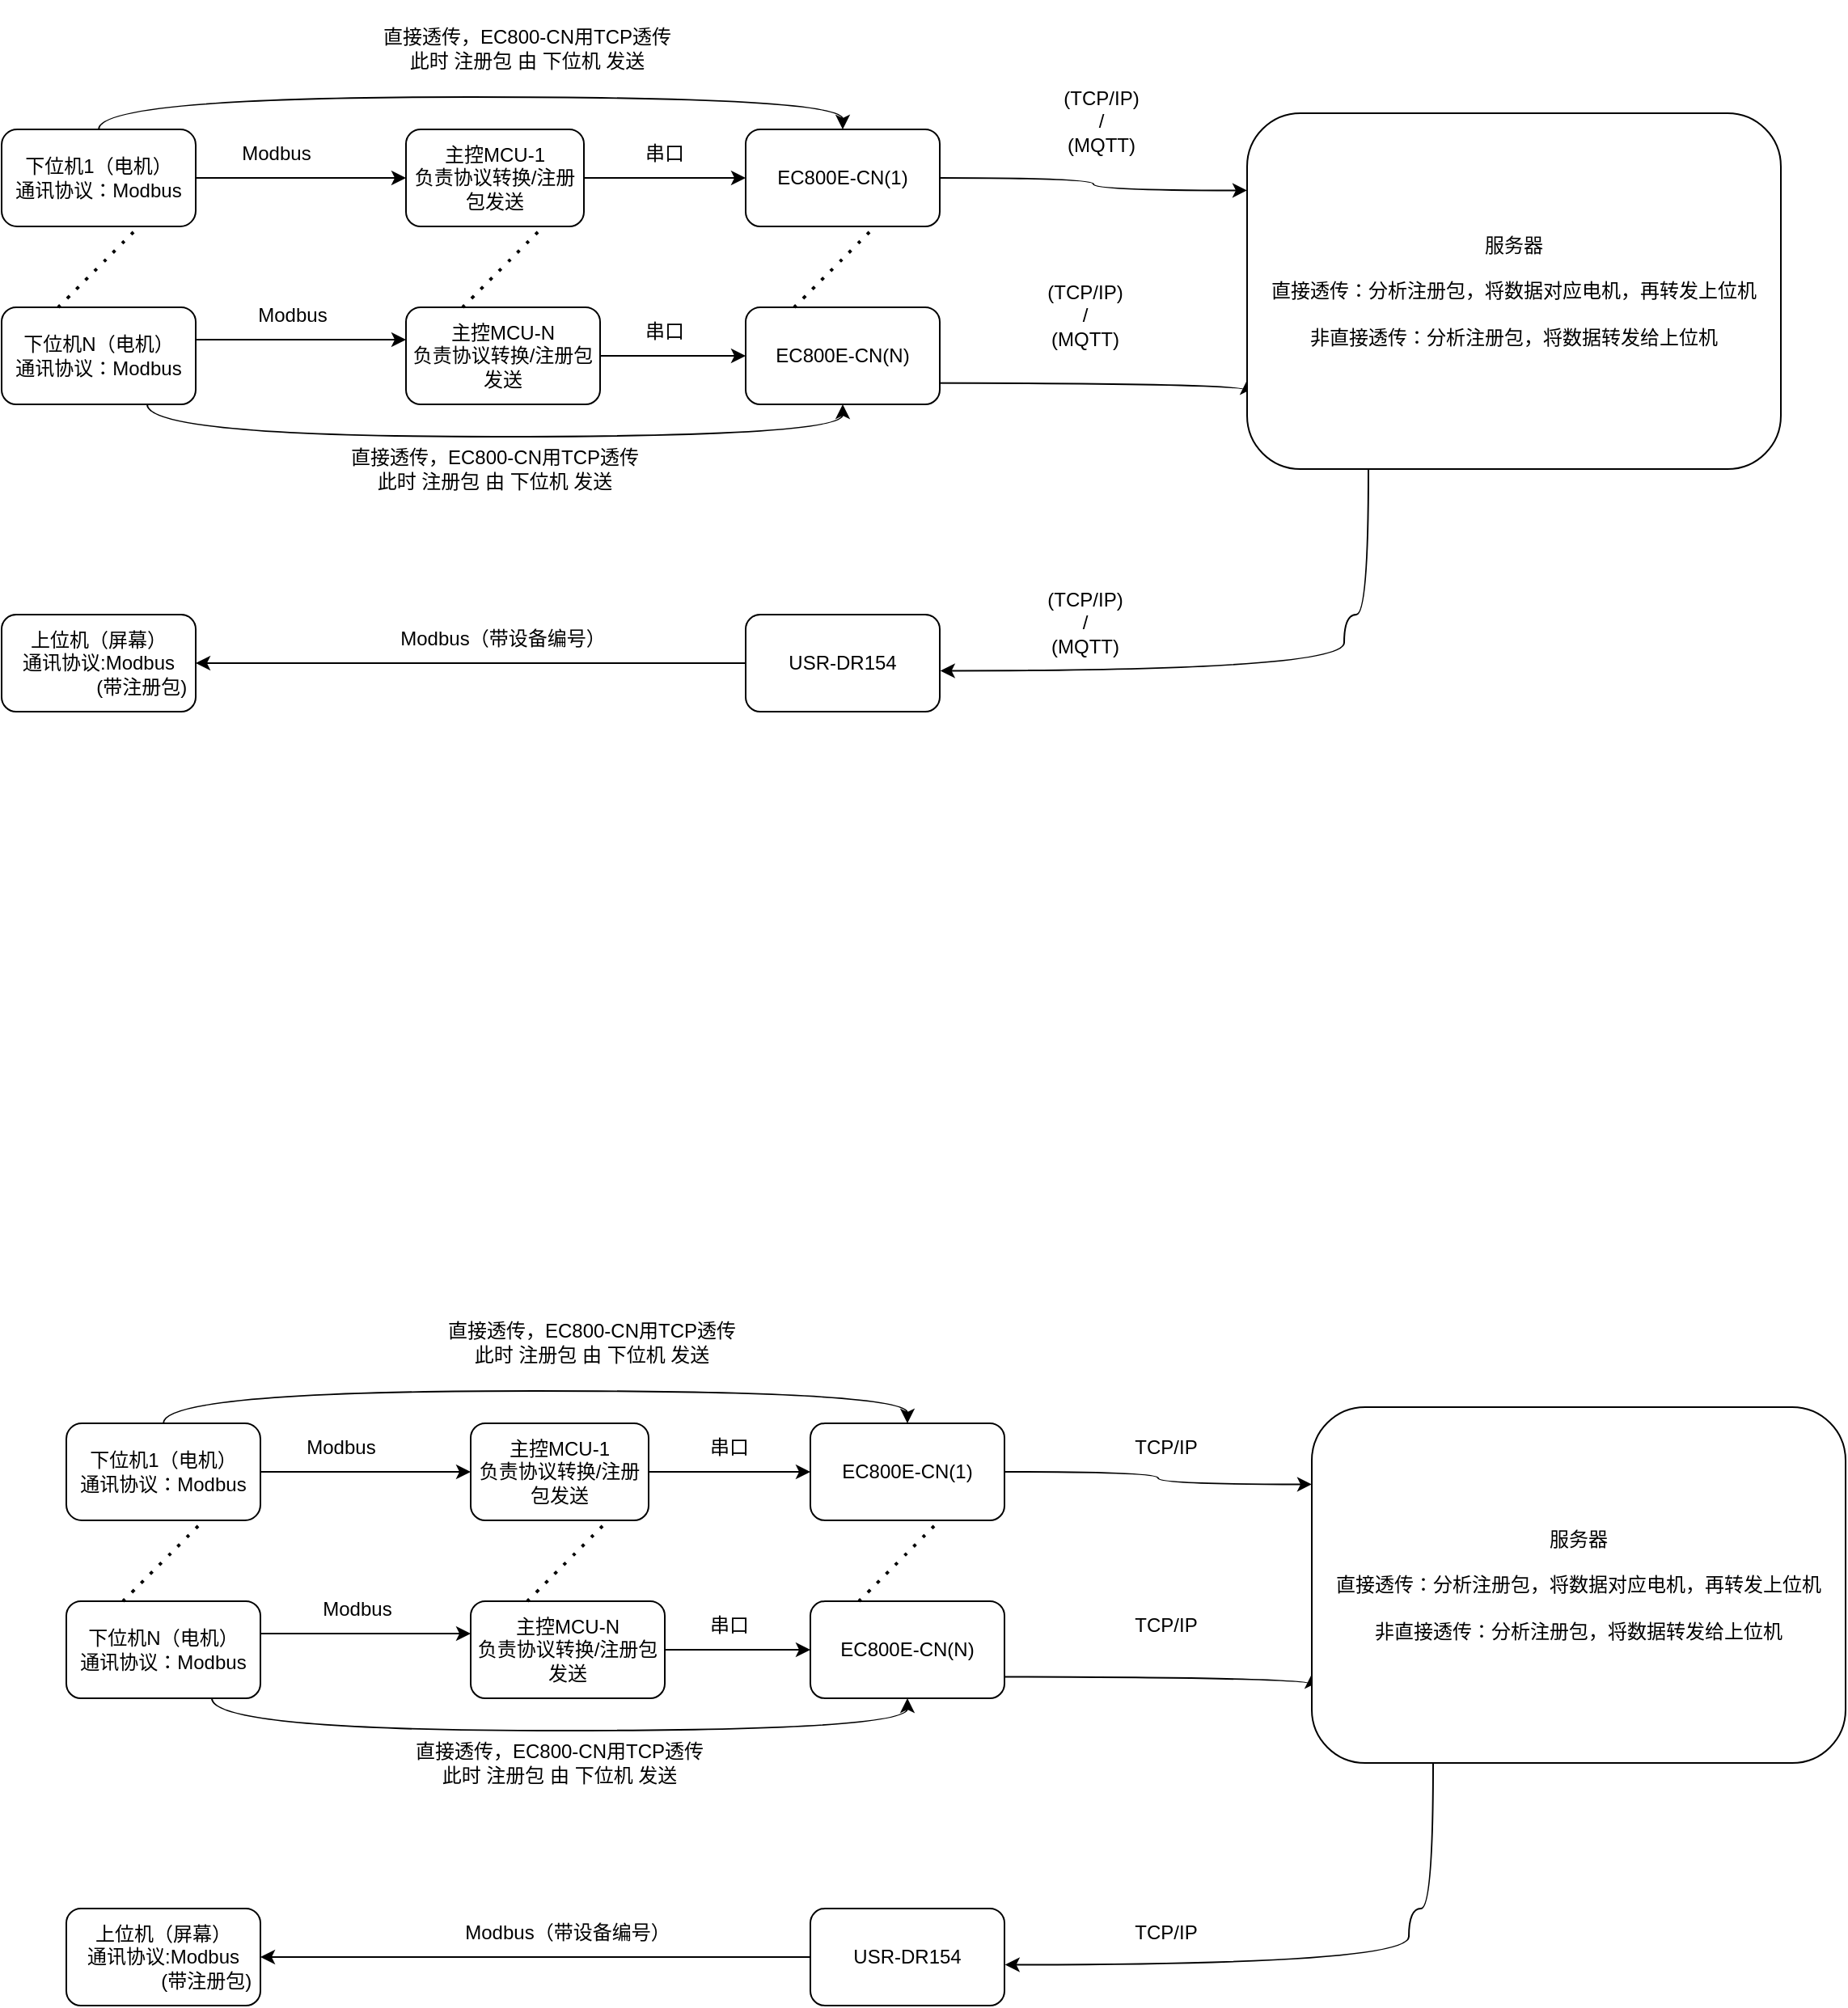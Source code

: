 <mxfile version="21.5.2" type="github">
  <diagram id="C5RBs43oDa-KdzZeNtuy" name="Page-1">
    <mxGraphModel dx="1366" dy="728" grid="1" gridSize="10" guides="1" tooltips="1" connect="1" arrows="1" fold="1" page="1" pageScale="1" pageWidth="2339" pageHeight="3300" math="0" shadow="0">
      <root>
        <mxCell id="WIyWlLk6GJQsqaUBKTNV-0" />
        <mxCell id="WIyWlLk6GJQsqaUBKTNV-1" parent="WIyWlLk6GJQsqaUBKTNV-0" />
        <mxCell id="8nelwR_O1WbiYXpUu97m-22" style="edgeStyle=orthogonalEdgeStyle;rounded=0;orthogonalLoop=1;jettySize=auto;html=1;exitX=1;exitY=0.5;exitDx=0;exitDy=0;entryX=0;entryY=0.5;entryDx=0;entryDy=0;" edge="1" parent="WIyWlLk6GJQsqaUBKTNV-1" source="8nelwR_O1WbiYXpUu97m-3" target="8nelwR_O1WbiYXpUu97m-5">
          <mxGeometry relative="1" as="geometry">
            <Array as="points">
              <mxPoint x="250" y="360" />
              <mxPoint x="250" y="360" />
            </Array>
          </mxGeometry>
        </mxCell>
        <mxCell id="8nelwR_O1WbiYXpUu97m-26" style="edgeStyle=orthogonalEdgeStyle;curved=1;rounded=0;orthogonalLoop=1;jettySize=auto;html=1;exitX=0.5;exitY=0;exitDx=0;exitDy=0;" edge="1" parent="WIyWlLk6GJQsqaUBKTNV-1" source="8nelwR_O1WbiYXpUu97m-3" target="8nelwR_O1WbiYXpUu97m-6">
          <mxGeometry relative="1" as="geometry">
            <mxPoint x="520.0" y="240" as="targetPoint" />
            <Array as="points">
              <mxPoint x="90" y="310" />
              <mxPoint x="550" y="310" />
            </Array>
          </mxGeometry>
        </mxCell>
        <mxCell id="8nelwR_O1WbiYXpUu97m-3" value="下位机1（电机）&lt;br&gt;通讯协议：Modbus" style="rounded=1;whiteSpace=wrap;html=1;arcSize=16;" vertex="1" parent="WIyWlLk6GJQsqaUBKTNV-1">
          <mxGeometry x="30" y="330" width="120" height="60" as="geometry" />
        </mxCell>
        <mxCell id="8nelwR_O1WbiYXpUu97m-29" style="edgeStyle=orthogonalEdgeStyle;curved=1;rounded=0;orthogonalLoop=1;jettySize=auto;html=1;exitX=0.75;exitY=1;exitDx=0;exitDy=0;entryX=0.5;entryY=1;entryDx=0;entryDy=0;" edge="1" parent="WIyWlLk6GJQsqaUBKTNV-1" source="8nelwR_O1WbiYXpUu97m-4" target="8nelwR_O1WbiYXpUu97m-8">
          <mxGeometry relative="1" as="geometry" />
        </mxCell>
        <mxCell id="8nelwR_O1WbiYXpUu97m-4" value="下位机N（电机）&lt;br&gt;通讯协议：Modbus" style="rounded=1;whiteSpace=wrap;html=1;" vertex="1" parent="WIyWlLk6GJQsqaUBKTNV-1">
          <mxGeometry x="30" y="440" width="120" height="60" as="geometry" />
        </mxCell>
        <mxCell id="8nelwR_O1WbiYXpUu97m-30" style="edgeStyle=orthogonalEdgeStyle;curved=1;rounded=0;orthogonalLoop=1;jettySize=auto;html=1;" edge="1" parent="WIyWlLk6GJQsqaUBKTNV-1" source="8nelwR_O1WbiYXpUu97m-5" target="8nelwR_O1WbiYXpUu97m-6">
          <mxGeometry relative="1" as="geometry" />
        </mxCell>
        <mxCell id="8nelwR_O1WbiYXpUu97m-5" value="主控MCU-1&lt;br&gt;负责协议转换/注册包发送" style="rounded=1;whiteSpace=wrap;html=1;" vertex="1" parent="WIyWlLk6GJQsqaUBKTNV-1">
          <mxGeometry x="280" y="330" width="110" height="60" as="geometry" />
        </mxCell>
        <mxCell id="8nelwR_O1WbiYXpUu97m-35" style="edgeStyle=orthogonalEdgeStyle;curved=1;rounded=0;orthogonalLoop=1;jettySize=auto;html=1;entryX=0;entryY=0.217;entryDx=0;entryDy=0;entryPerimeter=0;" edge="1" parent="WIyWlLk6GJQsqaUBKTNV-1" source="8nelwR_O1WbiYXpUu97m-6" target="8nelwR_O1WbiYXpUu97m-34">
          <mxGeometry relative="1" as="geometry" />
        </mxCell>
        <mxCell id="8nelwR_O1WbiYXpUu97m-6" value="EC800E-CN(1)" style="rounded=1;whiteSpace=wrap;html=1;" vertex="1" parent="WIyWlLk6GJQsqaUBKTNV-1">
          <mxGeometry x="490" y="330" width="120" height="60" as="geometry" />
        </mxCell>
        <mxCell id="8nelwR_O1WbiYXpUu97m-31" style="edgeStyle=orthogonalEdgeStyle;curved=1;rounded=0;orthogonalLoop=1;jettySize=auto;html=1;" edge="1" parent="WIyWlLk6GJQsqaUBKTNV-1" source="8nelwR_O1WbiYXpUu97m-7" target="8nelwR_O1WbiYXpUu97m-8">
          <mxGeometry relative="1" as="geometry" />
        </mxCell>
        <mxCell id="8nelwR_O1WbiYXpUu97m-7" value="主控MCU-N&lt;br&gt;负责协议转换/注册包发送" style="rounded=1;whiteSpace=wrap;html=1;" vertex="1" parent="WIyWlLk6GJQsqaUBKTNV-1">
          <mxGeometry x="280" y="440" width="120" height="60" as="geometry" />
        </mxCell>
        <mxCell id="8nelwR_O1WbiYXpUu97m-37" style="edgeStyle=orthogonalEdgeStyle;curved=1;rounded=0;orthogonalLoop=1;jettySize=auto;html=1;entryX=0;entryY=0.75;entryDx=0;entryDy=0;" edge="1" parent="WIyWlLk6GJQsqaUBKTNV-1" target="8nelwR_O1WbiYXpUu97m-34">
          <mxGeometry relative="1" as="geometry">
            <mxPoint x="570" y="486.74" as="sourcePoint" />
            <mxPoint x="762.31" y="520" as="targetPoint" />
            <Array as="points">
              <mxPoint x="800" y="487" />
            </Array>
          </mxGeometry>
        </mxCell>
        <mxCell id="8nelwR_O1WbiYXpUu97m-8" value="EC800E-CN(N)" style="rounded=1;whiteSpace=wrap;html=1;" vertex="1" parent="WIyWlLk6GJQsqaUBKTNV-1">
          <mxGeometry x="490" y="440" width="120" height="60" as="geometry" />
        </mxCell>
        <mxCell id="8nelwR_O1WbiYXpUu97m-17" value="Modbus" style="text;html=1;strokeColor=none;fillColor=none;align=center;verticalAlign=middle;whiteSpace=wrap;rounded=0;" vertex="1" parent="WIyWlLk6GJQsqaUBKTNV-1">
          <mxGeometry x="170" y="330" width="60" height="30" as="geometry" />
        </mxCell>
        <mxCell id="8nelwR_O1WbiYXpUu97m-24" style="rounded=0;orthogonalLoop=1;jettySize=auto;html=1;exitX=1;exitY=0.5;exitDx=0;exitDy=0;entryX=0;entryY=0.5;entryDx=0;entryDy=0;" edge="1" parent="WIyWlLk6GJQsqaUBKTNV-1">
          <mxGeometry relative="1" as="geometry">
            <mxPoint x="150" y="460.03" as="sourcePoint" />
            <mxPoint x="280" y="460.03" as="targetPoint" />
          </mxGeometry>
        </mxCell>
        <mxCell id="8nelwR_O1WbiYXpUu97m-25" value="Modbus" style="text;html=1;strokeColor=none;fillColor=none;align=center;verticalAlign=middle;whiteSpace=wrap;rounded=0;" vertex="1" parent="WIyWlLk6GJQsqaUBKTNV-1">
          <mxGeometry x="180" y="430" width="60" height="30" as="geometry" />
        </mxCell>
        <mxCell id="8nelwR_O1WbiYXpUu97m-27" value="直接透传，EC800-CN用TCP透传&lt;br&gt;此时 注册包 由 下位机 发送" style="text;html=1;strokeColor=none;fillColor=none;align=center;verticalAlign=middle;whiteSpace=wrap;rounded=0;" vertex="1" parent="WIyWlLk6GJQsqaUBKTNV-1">
          <mxGeometry x="250" y="250" width="210" height="60" as="geometry" />
        </mxCell>
        <mxCell id="8nelwR_O1WbiYXpUu97m-28" value="直接透传，EC800-CN用TCP透传&lt;br style=&quot;border-color: var(--border-color);&quot;&gt;此时 注册包 由 下位机 发送" style="text;html=1;strokeColor=none;fillColor=none;align=center;verticalAlign=middle;whiteSpace=wrap;rounded=0;" vertex="1" parent="WIyWlLk6GJQsqaUBKTNV-1">
          <mxGeometry x="230" y="520" width="210" height="40" as="geometry" />
        </mxCell>
        <mxCell id="8nelwR_O1WbiYXpUu97m-33" value="上位机（屏幕）&lt;br&gt;通讯协议:Modbus&lt;br&gt;&lt;span style=&quot;white-space: pre;&quot;&gt;&#x9;&lt;span style=&quot;white-space: pre;&quot;&gt;&#x9;&lt;/span&gt;&lt;/span&gt;(带注册包)" style="rounded=1;whiteSpace=wrap;html=1;" vertex="1" parent="WIyWlLk6GJQsqaUBKTNV-1">
          <mxGeometry x="30" y="630" width="120" height="60" as="geometry" />
        </mxCell>
        <mxCell id="8nelwR_O1WbiYXpUu97m-43" style="edgeStyle=orthogonalEdgeStyle;curved=1;rounded=0;orthogonalLoop=1;jettySize=auto;html=1;entryX=1.003;entryY=0.579;entryDx=0;entryDy=0;entryPerimeter=0;" edge="1" parent="WIyWlLk6GJQsqaUBKTNV-1" source="8nelwR_O1WbiYXpUu97m-34" target="8nelwR_O1WbiYXpUu97m-44">
          <mxGeometry relative="1" as="geometry">
            <mxPoint x="875.0" y="690" as="targetPoint" />
            <Array as="points">
              <mxPoint x="875" y="630" />
              <mxPoint x="860" y="630" />
              <mxPoint x="860" y="665" />
            </Array>
          </mxGeometry>
        </mxCell>
        <mxCell id="8nelwR_O1WbiYXpUu97m-34" value="服务器&lt;br&gt;&lt;br&gt;直接透传：分析注册包，将数据对应电机，再转发上位机&lt;br&gt;&lt;br&gt;非直接透传：分析注册包，将数据转发给上位机" style="rounded=1;whiteSpace=wrap;html=1;" vertex="1" parent="WIyWlLk6GJQsqaUBKTNV-1">
          <mxGeometry x="800" y="320" width="330" height="220" as="geometry" />
        </mxCell>
        <mxCell id="8nelwR_O1WbiYXpUu97m-38" value="(TCP/IP)&lt;br&gt;/&lt;br&gt;(MQTT)" style="text;html=1;strokeColor=none;fillColor=none;align=center;verticalAlign=middle;whiteSpace=wrap;rounded=0;" vertex="1" parent="WIyWlLk6GJQsqaUBKTNV-1">
          <mxGeometry x="680" y="300" width="60" height="50" as="geometry" />
        </mxCell>
        <mxCell id="8nelwR_O1WbiYXpUu97m-41" value="串口" style="text;html=1;strokeColor=none;fillColor=none;align=center;verticalAlign=middle;whiteSpace=wrap;rounded=0;" vertex="1" parent="WIyWlLk6GJQsqaUBKTNV-1">
          <mxGeometry x="410" y="330" width="60" height="30" as="geometry" />
        </mxCell>
        <mxCell id="8nelwR_O1WbiYXpUu97m-42" value="串口" style="text;html=1;strokeColor=none;fillColor=none;align=center;verticalAlign=middle;whiteSpace=wrap;rounded=0;" vertex="1" parent="WIyWlLk6GJQsqaUBKTNV-1">
          <mxGeometry x="410" y="440" width="60" height="30" as="geometry" />
        </mxCell>
        <mxCell id="8nelwR_O1WbiYXpUu97m-46" style="edgeStyle=orthogonalEdgeStyle;curved=1;rounded=0;orthogonalLoop=1;jettySize=auto;html=1;entryX=1;entryY=0.5;entryDx=0;entryDy=0;" edge="1" parent="WIyWlLk6GJQsqaUBKTNV-1" source="8nelwR_O1WbiYXpUu97m-44" target="8nelwR_O1WbiYXpUu97m-33">
          <mxGeometry relative="1" as="geometry" />
        </mxCell>
        <mxCell id="8nelwR_O1WbiYXpUu97m-44" value="USR-DR154" style="rounded=1;whiteSpace=wrap;html=1;" vertex="1" parent="WIyWlLk6GJQsqaUBKTNV-1">
          <mxGeometry x="490" y="630" width="120" height="60" as="geometry" />
        </mxCell>
        <mxCell id="8nelwR_O1WbiYXpUu97m-47" value="Modbus（带设备编号）" style="text;html=1;strokeColor=none;fillColor=none;align=center;verticalAlign=middle;whiteSpace=wrap;rounded=0;" vertex="1" parent="WIyWlLk6GJQsqaUBKTNV-1">
          <mxGeometry x="270" y="630" width="140" height="30" as="geometry" />
        </mxCell>
        <mxCell id="8nelwR_O1WbiYXpUu97m-50" value="" style="endArrow=none;dashed=1;html=1;dashPattern=1 3;strokeWidth=2;rounded=0;curved=1;" edge="1" parent="WIyWlLk6GJQsqaUBKTNV-1">
          <mxGeometry width="50" height="50" relative="1" as="geometry">
            <mxPoint x="65" y="440" as="sourcePoint" />
            <mxPoint x="115" y="390" as="targetPoint" />
          </mxGeometry>
        </mxCell>
        <mxCell id="8nelwR_O1WbiYXpUu97m-51" value="" style="endArrow=none;dashed=1;html=1;dashPattern=1 3;strokeWidth=2;rounded=0;curved=1;" edge="1" parent="WIyWlLk6GJQsqaUBKTNV-1">
          <mxGeometry width="50" height="50" relative="1" as="geometry">
            <mxPoint x="315" y="440" as="sourcePoint" />
            <mxPoint x="365" y="390" as="targetPoint" />
          </mxGeometry>
        </mxCell>
        <mxCell id="8nelwR_O1WbiYXpUu97m-52" value="" style="endArrow=none;dashed=1;html=1;dashPattern=1 3;strokeWidth=2;rounded=0;curved=1;" edge="1" parent="WIyWlLk6GJQsqaUBKTNV-1">
          <mxGeometry width="50" height="50" relative="1" as="geometry">
            <mxPoint x="520" y="440" as="sourcePoint" />
            <mxPoint x="570" y="390" as="targetPoint" />
          </mxGeometry>
        </mxCell>
        <mxCell id="8nelwR_O1WbiYXpUu97m-53" style="edgeStyle=orthogonalEdgeStyle;rounded=0;orthogonalLoop=1;jettySize=auto;html=1;exitX=1;exitY=0.5;exitDx=0;exitDy=0;entryX=0;entryY=0.5;entryDx=0;entryDy=0;" edge="1" parent="WIyWlLk6GJQsqaUBKTNV-1" source="8nelwR_O1WbiYXpUu97m-55" target="8nelwR_O1WbiYXpUu97m-59">
          <mxGeometry relative="1" as="geometry">
            <Array as="points">
              <mxPoint x="290" y="1160" />
              <mxPoint x="290" y="1160" />
            </Array>
          </mxGeometry>
        </mxCell>
        <mxCell id="8nelwR_O1WbiYXpUu97m-54" style="edgeStyle=orthogonalEdgeStyle;curved=1;rounded=0;orthogonalLoop=1;jettySize=auto;html=1;exitX=0.5;exitY=0;exitDx=0;exitDy=0;" edge="1" parent="WIyWlLk6GJQsqaUBKTNV-1" source="8nelwR_O1WbiYXpUu97m-55" target="8nelwR_O1WbiYXpUu97m-61">
          <mxGeometry relative="1" as="geometry">
            <mxPoint x="560.0" y="1040" as="targetPoint" />
            <Array as="points">
              <mxPoint x="130" y="1110" />
              <mxPoint x="590" y="1110" />
            </Array>
          </mxGeometry>
        </mxCell>
        <mxCell id="8nelwR_O1WbiYXpUu97m-55" value="下位机1（电机）&lt;br&gt;通讯协议：Modbus" style="rounded=1;whiteSpace=wrap;html=1;arcSize=16;" vertex="1" parent="WIyWlLk6GJQsqaUBKTNV-1">
          <mxGeometry x="70" y="1130" width="120" height="60" as="geometry" />
        </mxCell>
        <mxCell id="8nelwR_O1WbiYXpUu97m-56" style="edgeStyle=orthogonalEdgeStyle;curved=1;rounded=0;orthogonalLoop=1;jettySize=auto;html=1;exitX=0.75;exitY=1;exitDx=0;exitDy=0;entryX=0.5;entryY=1;entryDx=0;entryDy=0;" edge="1" parent="WIyWlLk6GJQsqaUBKTNV-1" source="8nelwR_O1WbiYXpUu97m-57" target="8nelwR_O1WbiYXpUu97m-65">
          <mxGeometry relative="1" as="geometry" />
        </mxCell>
        <mxCell id="8nelwR_O1WbiYXpUu97m-57" value="下位机N（电机）&lt;br&gt;通讯协议：Modbus" style="rounded=1;whiteSpace=wrap;html=1;" vertex="1" parent="WIyWlLk6GJQsqaUBKTNV-1">
          <mxGeometry x="70" y="1240" width="120" height="60" as="geometry" />
        </mxCell>
        <mxCell id="8nelwR_O1WbiYXpUu97m-58" style="edgeStyle=orthogonalEdgeStyle;curved=1;rounded=0;orthogonalLoop=1;jettySize=auto;html=1;" edge="1" parent="WIyWlLk6GJQsqaUBKTNV-1" source="8nelwR_O1WbiYXpUu97m-59" target="8nelwR_O1WbiYXpUu97m-61">
          <mxGeometry relative="1" as="geometry" />
        </mxCell>
        <mxCell id="8nelwR_O1WbiYXpUu97m-59" value="主控MCU-1&lt;br&gt;负责协议转换/注册包发送" style="rounded=1;whiteSpace=wrap;html=1;" vertex="1" parent="WIyWlLk6GJQsqaUBKTNV-1">
          <mxGeometry x="320" y="1130" width="110" height="60" as="geometry" />
        </mxCell>
        <mxCell id="8nelwR_O1WbiYXpUu97m-60" style="edgeStyle=orthogonalEdgeStyle;curved=1;rounded=0;orthogonalLoop=1;jettySize=auto;html=1;entryX=0;entryY=0.217;entryDx=0;entryDy=0;entryPerimeter=0;" edge="1" parent="WIyWlLk6GJQsqaUBKTNV-1" source="8nelwR_O1WbiYXpUu97m-61" target="8nelwR_O1WbiYXpUu97m-73">
          <mxGeometry relative="1" as="geometry" />
        </mxCell>
        <mxCell id="8nelwR_O1WbiYXpUu97m-61" value="EC800E-CN(1)" style="rounded=1;whiteSpace=wrap;html=1;" vertex="1" parent="WIyWlLk6GJQsqaUBKTNV-1">
          <mxGeometry x="530" y="1130" width="120" height="60" as="geometry" />
        </mxCell>
        <mxCell id="8nelwR_O1WbiYXpUu97m-62" style="edgeStyle=orthogonalEdgeStyle;curved=1;rounded=0;orthogonalLoop=1;jettySize=auto;html=1;" edge="1" parent="WIyWlLk6GJQsqaUBKTNV-1" source="8nelwR_O1WbiYXpUu97m-63" target="8nelwR_O1WbiYXpUu97m-65">
          <mxGeometry relative="1" as="geometry" />
        </mxCell>
        <mxCell id="8nelwR_O1WbiYXpUu97m-63" value="主控MCU-N&lt;br&gt;负责协议转换/注册包发送" style="rounded=1;whiteSpace=wrap;html=1;" vertex="1" parent="WIyWlLk6GJQsqaUBKTNV-1">
          <mxGeometry x="320" y="1240" width="120" height="60" as="geometry" />
        </mxCell>
        <mxCell id="8nelwR_O1WbiYXpUu97m-64" style="edgeStyle=orthogonalEdgeStyle;curved=1;rounded=0;orthogonalLoop=1;jettySize=auto;html=1;entryX=0;entryY=0.75;entryDx=0;entryDy=0;" edge="1" parent="WIyWlLk6GJQsqaUBKTNV-1" target="8nelwR_O1WbiYXpUu97m-73">
          <mxGeometry relative="1" as="geometry">
            <mxPoint x="610" y="1286.74" as="sourcePoint" />
            <mxPoint x="802.31" y="1320" as="targetPoint" />
            <Array as="points">
              <mxPoint x="840" y="1287" />
            </Array>
          </mxGeometry>
        </mxCell>
        <mxCell id="8nelwR_O1WbiYXpUu97m-65" value="EC800E-CN(N)" style="rounded=1;whiteSpace=wrap;html=1;" vertex="1" parent="WIyWlLk6GJQsqaUBKTNV-1">
          <mxGeometry x="530" y="1240" width="120" height="60" as="geometry" />
        </mxCell>
        <mxCell id="8nelwR_O1WbiYXpUu97m-66" value="Modbus" style="text;html=1;strokeColor=none;fillColor=none;align=center;verticalAlign=middle;whiteSpace=wrap;rounded=0;" vertex="1" parent="WIyWlLk6GJQsqaUBKTNV-1">
          <mxGeometry x="210" y="1130" width="60" height="30" as="geometry" />
        </mxCell>
        <mxCell id="8nelwR_O1WbiYXpUu97m-67" style="rounded=0;orthogonalLoop=1;jettySize=auto;html=1;exitX=1;exitY=0.5;exitDx=0;exitDy=0;entryX=0;entryY=0.5;entryDx=0;entryDy=0;" edge="1" parent="WIyWlLk6GJQsqaUBKTNV-1">
          <mxGeometry relative="1" as="geometry">
            <mxPoint x="190" y="1260.03" as="sourcePoint" />
            <mxPoint x="320" y="1260.03" as="targetPoint" />
          </mxGeometry>
        </mxCell>
        <mxCell id="8nelwR_O1WbiYXpUu97m-68" value="Modbus" style="text;html=1;strokeColor=none;fillColor=none;align=center;verticalAlign=middle;whiteSpace=wrap;rounded=0;" vertex="1" parent="WIyWlLk6GJQsqaUBKTNV-1">
          <mxGeometry x="220" y="1230" width="60" height="30" as="geometry" />
        </mxCell>
        <mxCell id="8nelwR_O1WbiYXpUu97m-69" value="直接透传，EC800-CN用TCP透传&lt;br&gt;此时 注册包 由 下位机 发送" style="text;html=1;strokeColor=none;fillColor=none;align=center;verticalAlign=middle;whiteSpace=wrap;rounded=0;" vertex="1" parent="WIyWlLk6GJQsqaUBKTNV-1">
          <mxGeometry x="290" y="1050" width="210" height="60" as="geometry" />
        </mxCell>
        <mxCell id="8nelwR_O1WbiYXpUu97m-70" value="直接透传，EC800-CN用TCP透传&lt;br style=&quot;border-color: var(--border-color);&quot;&gt;此时 注册包 由 下位机 发送" style="text;html=1;strokeColor=none;fillColor=none;align=center;verticalAlign=middle;whiteSpace=wrap;rounded=0;" vertex="1" parent="WIyWlLk6GJQsqaUBKTNV-1">
          <mxGeometry x="270" y="1320" width="210" height="40" as="geometry" />
        </mxCell>
        <mxCell id="8nelwR_O1WbiYXpUu97m-71" value="上位机（屏幕）&lt;br&gt;通讯协议:Modbus&lt;br&gt;&lt;span style=&quot;white-space: pre;&quot;&gt;&#x9;&lt;span style=&quot;white-space: pre;&quot;&gt;&#x9;&lt;/span&gt;&lt;/span&gt;(带注册包)" style="rounded=1;whiteSpace=wrap;html=1;" vertex="1" parent="WIyWlLk6GJQsqaUBKTNV-1">
          <mxGeometry x="70" y="1430" width="120" height="60" as="geometry" />
        </mxCell>
        <mxCell id="8nelwR_O1WbiYXpUu97m-72" style="edgeStyle=orthogonalEdgeStyle;curved=1;rounded=0;orthogonalLoop=1;jettySize=auto;html=1;entryX=1.003;entryY=0.579;entryDx=0;entryDy=0;entryPerimeter=0;" edge="1" parent="WIyWlLk6GJQsqaUBKTNV-1" source="8nelwR_O1WbiYXpUu97m-73" target="8nelwR_O1WbiYXpUu97m-79">
          <mxGeometry relative="1" as="geometry">
            <mxPoint x="915.0" y="1490" as="targetPoint" />
            <Array as="points">
              <mxPoint x="915" y="1430" />
              <mxPoint x="900" y="1430" />
              <mxPoint x="900" y="1465" />
            </Array>
          </mxGeometry>
        </mxCell>
        <mxCell id="8nelwR_O1WbiYXpUu97m-73" value="服务器&lt;br&gt;&lt;br&gt;直接透传：分析注册包，将数据对应电机，再转发上位机&lt;br&gt;&lt;br&gt;非直接透传：分析注册包，将数据转发给上位机" style="rounded=1;whiteSpace=wrap;html=1;" vertex="1" parent="WIyWlLk6GJQsqaUBKTNV-1">
          <mxGeometry x="840" y="1120" width="330" height="220" as="geometry" />
        </mxCell>
        <mxCell id="8nelwR_O1WbiYXpUu97m-74" value="TCP/IP" style="text;html=1;strokeColor=none;fillColor=none;align=center;verticalAlign=middle;whiteSpace=wrap;rounded=0;" vertex="1" parent="WIyWlLk6GJQsqaUBKTNV-1">
          <mxGeometry x="720" y="1130" width="60" height="30" as="geometry" />
        </mxCell>
        <mxCell id="8nelwR_O1WbiYXpUu97m-75" value="TCP/IP" style="text;html=1;strokeColor=none;fillColor=none;align=center;verticalAlign=middle;whiteSpace=wrap;rounded=0;" vertex="1" parent="WIyWlLk6GJQsqaUBKTNV-1">
          <mxGeometry x="720" y="1240" width="60" height="30" as="geometry" />
        </mxCell>
        <mxCell id="8nelwR_O1WbiYXpUu97m-76" value="串口" style="text;html=1;strokeColor=none;fillColor=none;align=center;verticalAlign=middle;whiteSpace=wrap;rounded=0;" vertex="1" parent="WIyWlLk6GJQsqaUBKTNV-1">
          <mxGeometry x="450" y="1130" width="60" height="30" as="geometry" />
        </mxCell>
        <mxCell id="8nelwR_O1WbiYXpUu97m-77" value="串口" style="text;html=1;strokeColor=none;fillColor=none;align=center;verticalAlign=middle;whiteSpace=wrap;rounded=0;" vertex="1" parent="WIyWlLk6GJQsqaUBKTNV-1">
          <mxGeometry x="450" y="1240" width="60" height="30" as="geometry" />
        </mxCell>
        <mxCell id="8nelwR_O1WbiYXpUu97m-78" style="edgeStyle=orthogonalEdgeStyle;curved=1;rounded=0;orthogonalLoop=1;jettySize=auto;html=1;entryX=1;entryY=0.5;entryDx=0;entryDy=0;" edge="1" parent="WIyWlLk6GJQsqaUBKTNV-1" source="8nelwR_O1WbiYXpUu97m-79" target="8nelwR_O1WbiYXpUu97m-71">
          <mxGeometry relative="1" as="geometry" />
        </mxCell>
        <mxCell id="8nelwR_O1WbiYXpUu97m-79" value="USR-DR154" style="rounded=1;whiteSpace=wrap;html=1;" vertex="1" parent="WIyWlLk6GJQsqaUBKTNV-1">
          <mxGeometry x="530" y="1430" width="120" height="60" as="geometry" />
        </mxCell>
        <mxCell id="8nelwR_O1WbiYXpUu97m-80" value="TCP/IP" style="text;html=1;strokeColor=none;fillColor=none;align=center;verticalAlign=middle;whiteSpace=wrap;rounded=0;" vertex="1" parent="WIyWlLk6GJQsqaUBKTNV-1">
          <mxGeometry x="720" y="1430" width="60" height="30" as="geometry" />
        </mxCell>
        <mxCell id="8nelwR_O1WbiYXpUu97m-81" value="Modbus（带设备编号）" style="text;html=1;strokeColor=none;fillColor=none;align=center;verticalAlign=middle;whiteSpace=wrap;rounded=0;" vertex="1" parent="WIyWlLk6GJQsqaUBKTNV-1">
          <mxGeometry x="310" y="1430" width="140" height="30" as="geometry" />
        </mxCell>
        <mxCell id="8nelwR_O1WbiYXpUu97m-82" value="" style="endArrow=none;dashed=1;html=1;dashPattern=1 3;strokeWidth=2;rounded=0;curved=1;" edge="1" parent="WIyWlLk6GJQsqaUBKTNV-1">
          <mxGeometry width="50" height="50" relative="1" as="geometry">
            <mxPoint x="105" y="1240" as="sourcePoint" />
            <mxPoint x="155" y="1190" as="targetPoint" />
          </mxGeometry>
        </mxCell>
        <mxCell id="8nelwR_O1WbiYXpUu97m-83" value="" style="endArrow=none;dashed=1;html=1;dashPattern=1 3;strokeWidth=2;rounded=0;curved=1;" edge="1" parent="WIyWlLk6GJQsqaUBKTNV-1">
          <mxGeometry width="50" height="50" relative="1" as="geometry">
            <mxPoint x="355" y="1240" as="sourcePoint" />
            <mxPoint x="405" y="1190" as="targetPoint" />
          </mxGeometry>
        </mxCell>
        <mxCell id="8nelwR_O1WbiYXpUu97m-84" value="" style="endArrow=none;dashed=1;html=1;dashPattern=1 3;strokeWidth=2;rounded=0;curved=1;" edge="1" parent="WIyWlLk6GJQsqaUBKTNV-1">
          <mxGeometry width="50" height="50" relative="1" as="geometry">
            <mxPoint x="560" y="1240" as="sourcePoint" />
            <mxPoint x="610" y="1190" as="targetPoint" />
          </mxGeometry>
        </mxCell>
        <mxCell id="8nelwR_O1WbiYXpUu97m-85" value="(TCP/IP)&lt;br&gt;/&lt;br&gt;(MQTT)" style="text;html=1;strokeColor=none;fillColor=none;align=center;verticalAlign=middle;whiteSpace=wrap;rounded=0;" vertex="1" parent="WIyWlLk6GJQsqaUBKTNV-1">
          <mxGeometry x="670" y="420" width="60" height="50" as="geometry" />
        </mxCell>
        <mxCell id="8nelwR_O1WbiYXpUu97m-86" value="(TCP/IP)&lt;br&gt;/&lt;br&gt;(MQTT)" style="text;html=1;strokeColor=none;fillColor=none;align=center;verticalAlign=middle;whiteSpace=wrap;rounded=0;" vertex="1" parent="WIyWlLk6GJQsqaUBKTNV-1">
          <mxGeometry x="670" y="610" width="60" height="50" as="geometry" />
        </mxCell>
      </root>
    </mxGraphModel>
  </diagram>
</mxfile>
